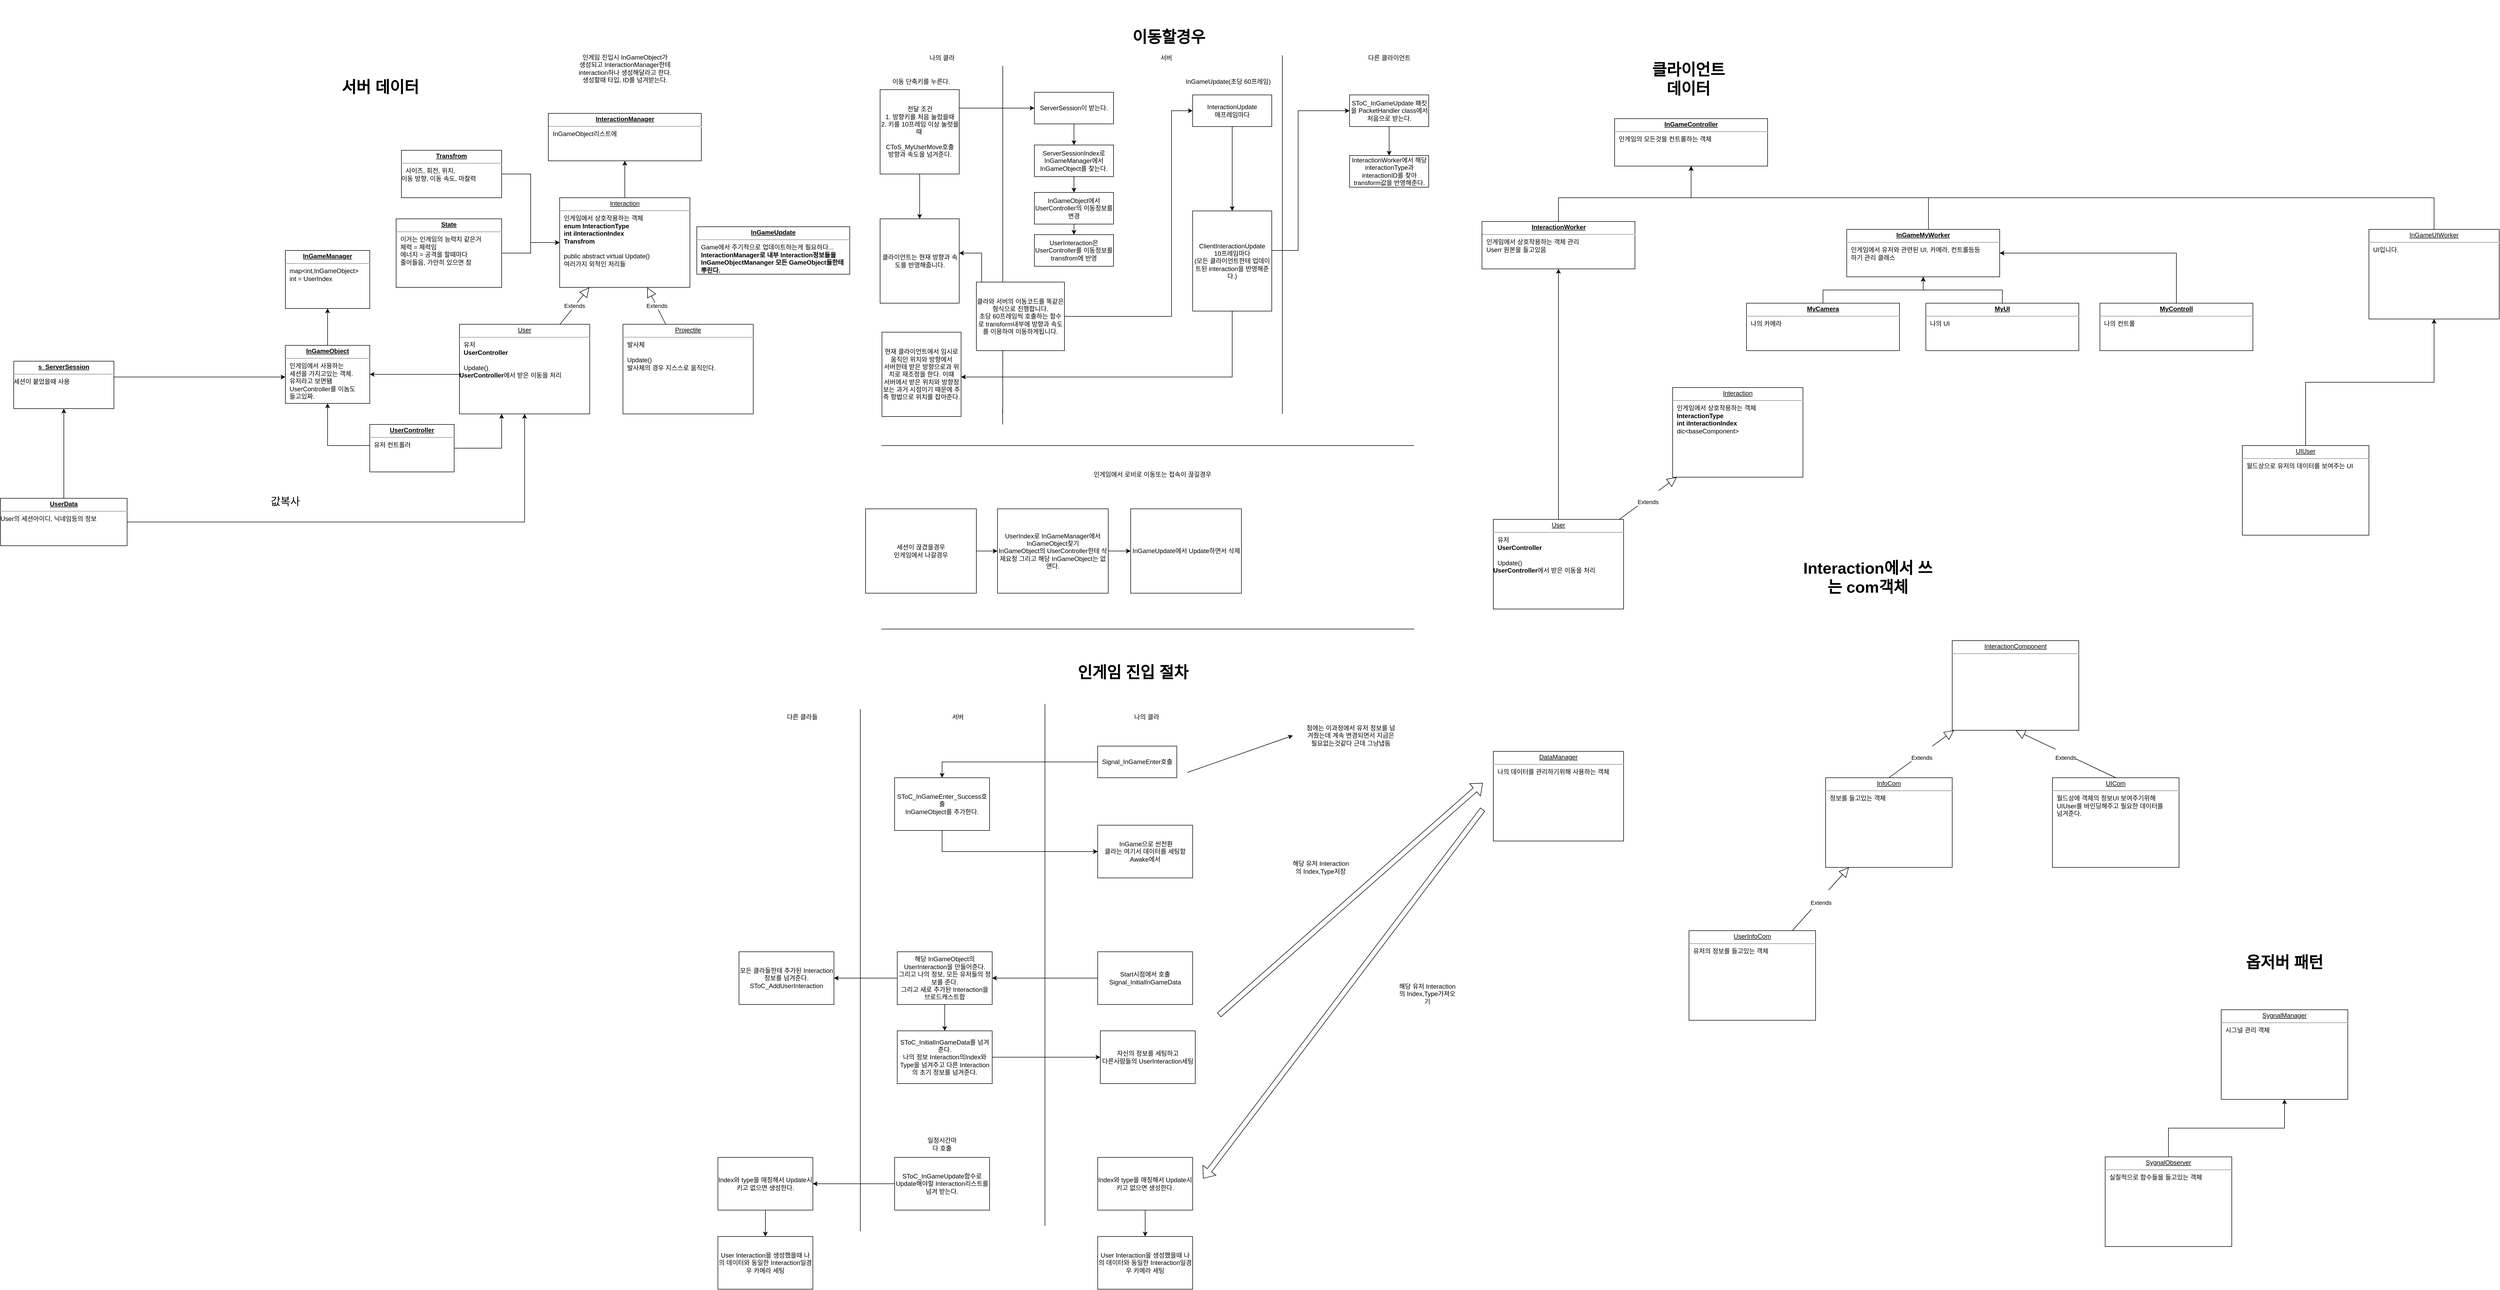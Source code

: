 <mxfile version="20.3.0" type="device"><diagram id="g5V9oLIcREMdPoY3mS5j" name="페이지-1"><mxGraphModel dx="2903" dy="2467" grid="1" gridSize="10" guides="1" tooltips="1" connect="1" arrows="1" fold="1" page="1" pageScale="1" pageWidth="827" pageHeight="1169" math="0" shadow="0"><root><mxCell id="0"/><mxCell id="1" parent="0"/><mxCell id="IPGzIXPkEbMOeP80nsdV-4" style="edgeStyle=orthogonalEdgeStyle;rounded=0;orthogonalLoop=1;jettySize=auto;html=1;" parent="1" source="yN1B9t9wXSP9-hNWmDwn-20" target="IPGzIXPkEbMOeP80nsdV-3" edge="1"><mxGeometry relative="1" as="geometry"/></mxCell><mxCell id="yN1B9t9wXSP9-hNWmDwn-20" value="&lt;p style=&quot;margin:0px;margin-top:4px;text-align:center;text-decoration:underline;&quot;&gt;&lt;b&gt;InGameObject&lt;/b&gt;&lt;/p&gt;&lt;hr&gt;&lt;p style=&quot;margin:0px;margin-left:8px;&quot;&gt;인게임에서 사용하는&amp;nbsp;&lt;/p&gt;&lt;p style=&quot;margin:0px;margin-left:8px;&quot;&gt;세션을 가지고있는 객체.&lt;/p&gt;&lt;p style=&quot;margin:0px;margin-left:8px;&quot;&gt;유저라고 보면됌&lt;/p&gt;&lt;p style=&quot;margin:0px;margin-left:8px;&quot;&gt;UserController를 이놈도&lt;/p&gt;&lt;p style=&quot;margin:0px;margin-left:8px;&quot;&gt;들고있짜.&lt;/p&gt;" style="verticalAlign=top;align=left;overflow=fill;fontSize=12;fontFamily=Helvetica;html=1;" parent="1" vertex="1"><mxGeometry x="-180" y="630" width="160" height="110" as="geometry"/></mxCell><mxCell id="yN1B9t9wXSP9-hNWmDwn-36" style="edgeStyle=orthogonalEdgeStyle;rounded=0;orthogonalLoop=1;jettySize=auto;html=1;" parent="1" source="yN1B9t9wXSP9-hNWmDwn-21" target="yN1B9t9wXSP9-hNWmDwn-26" edge="1"><mxGeometry relative="1" as="geometry"/></mxCell><mxCell id="yN1B9t9wXSP9-hNWmDwn-21" value="&lt;p style=&quot;margin:0px;margin-top:4px;text-align:center;text-decoration:underline;&quot;&gt;Interaction&lt;/p&gt;&lt;hr&gt;&lt;p style=&quot;margin:0px;margin-left:8px;&quot;&gt;인게임에서 상호작용하는 객체&lt;/p&gt;&lt;p style=&quot;margin:0px;margin-left:8px;&quot;&gt;&lt;b style=&quot;text-align: center;&quot;&gt;enum InteractionType&lt;/b&gt;&lt;/p&gt;&lt;p style=&quot;margin:0px;margin-left:8px;&quot;&gt;&lt;span style=&quot;text-align: center;&quot;&gt;&lt;b&gt;int iInteractionIndex&lt;/b&gt;&lt;br&gt;&lt;/span&gt;&lt;/p&gt;&lt;p style=&quot;margin:0px;margin-left:8px;&quot;&gt;&lt;b style=&quot;text-align: center;&quot;&gt;Transfrom&lt;/b&gt;&lt;br&gt;&lt;/p&gt;&lt;p style=&quot;margin:0px;margin-left:8px;&quot;&gt;&lt;b style=&quot;text-align: center;&quot;&gt;&lt;br&gt;&lt;/b&gt;&lt;/p&gt;&lt;p style=&quot;margin: 0px 0px 0px 8px;&quot;&gt;public abstract virtual Update()&lt;/p&gt;&lt;p style=&quot;margin: 0px 0px 0px 8px;&quot;&gt;여러가지 외적인 처리들&lt;/p&gt;&lt;p style=&quot;margin: 0px 0px 0px 8px;&quot;&gt;&lt;br&gt;&lt;/p&gt;&lt;div&gt;&lt;br&gt;&lt;/div&gt;" style="verticalAlign=top;align=left;overflow=fill;fontSize=12;fontFamily=Helvetica;html=1;" parent="1" vertex="1"><mxGeometry x="340" y="350" width="247" height="170" as="geometry"/></mxCell><mxCell id="yN1B9t9wXSP9-hNWmDwn-26" value="&lt;p style=&quot;margin:0px;margin-top:4px;text-align:center;text-decoration:underline;&quot;&gt;&lt;b&gt;InteractionManager&lt;/b&gt;&lt;/p&gt;&lt;hr&gt;&lt;p style=&quot;margin:0px;margin-left:8px;&quot;&gt;InGameObject리스트에&amp;nbsp;&lt;/p&gt;" style="verticalAlign=top;align=left;overflow=fill;fontSize=12;fontFamily=Helvetica;html=1;" parent="1" vertex="1"><mxGeometry x="318.5" y="190" width="290" height="90" as="geometry"/></mxCell><mxCell id="yN1B9t9wXSP9-hNWmDwn-28" value="&lt;p style=&quot;margin:0px;margin-top:4px;text-align:center;text-decoration:underline;&quot;&gt;&lt;b&gt;InGameUpdate&lt;/b&gt;&lt;/p&gt;&lt;hr&gt;&lt;p style=&quot;margin:0px;margin-left:8px;&quot;&gt;Game에서 주기적으로 업데이트하는게 필요하다...&lt;/p&gt;&lt;p style=&quot;margin:0px;margin-left:8px;&quot;&gt;&lt;b style=&quot;text-align: center;&quot;&gt;InteractionManager로 내부 Interaction정보들을&lt;/b&gt;&lt;br&gt;&lt;/p&gt;&lt;p style=&quot;margin:0px;margin-left:8px;&quot;&gt;&lt;b style=&quot;text-align: center;&quot;&gt;InGameObjectMananger 모든 GameObject들한테&lt;/b&gt;&lt;/p&gt;&lt;p style=&quot;margin:0px;margin-left:8px;&quot;&gt;&lt;b style=&quot;text-align: center;&quot;&gt;뿌린다.&lt;/b&gt;&lt;/p&gt;" style="verticalAlign=top;align=left;overflow=fill;fontSize=12;fontFamily=Helvetica;html=1;" parent="1" vertex="1"><mxGeometry x="600" y="405" width="290" height="90" as="geometry"/></mxCell><mxCell id="yN1B9t9wXSP9-hNWmDwn-30" value="인게임 진입시 InGameObject가&lt;br&gt;생성되고 InteractionManager한테 interaction하나 생성해달라고 한다.&lt;br&gt;생성할때 타입, ID를 넘겨받는다." style="text;html=1;strokeColor=none;fillColor=none;align=center;verticalAlign=middle;whiteSpace=wrap;rounded=0;" parent="1" vertex="1"><mxGeometry x="353.5" y="65" width="220" height="80" as="geometry"/></mxCell><mxCell id="OuctvWeHu1kB9L4pliJf-1" style="edgeStyle=orthogonalEdgeStyle;rounded=0;orthogonalLoop=1;jettySize=auto;html=1;entryX=0.5;entryY=1;entryDx=0;entryDy=0;" parent="1" source="yN1B9t9wXSP9-hNWmDwn-31" target="yN1B9t9wXSP9-hNWmDwn-20" edge="1"><mxGeometry relative="1" as="geometry"><Array as="points"><mxPoint x="90" y="820"/><mxPoint y="820"/></Array></mxGeometry></mxCell><mxCell id="OuctvWeHu1kB9L4pliJf-37" style="edgeStyle=orthogonalEdgeStyle;rounded=0;orthogonalLoop=1;jettySize=auto;html=1;" parent="1" source="yN1B9t9wXSP9-hNWmDwn-31" target="OuctvWeHu1kB9L4pliJf-29" edge="1"><mxGeometry relative="1" as="geometry"><Array as="points"><mxPoint x="230" y="825"/></Array></mxGeometry></mxCell><mxCell id="yN1B9t9wXSP9-hNWmDwn-31" value="&lt;p style=&quot;margin:0px;margin-top:4px;text-align:center;text-decoration:underline;&quot;&gt;&lt;b&gt;UserController&lt;/b&gt;&lt;/p&gt;&lt;hr&gt;&lt;p style=&quot;margin:0px;margin-left:8px;&quot;&gt;유저 컨트롤러&lt;/p&gt;&lt;p style=&quot;margin:0px;margin-left:8px;&quot;&gt;&lt;br&gt;&lt;/p&gt;" style="verticalAlign=top;align=left;overflow=fill;fontSize=12;fontFamily=Helvetica;html=1;" parent="1" vertex="1"><mxGeometry x="-20" y="780" width="160" height="90" as="geometry"/></mxCell><mxCell id="OuctvWeHu1kB9L4pliJf-51" style="edgeStyle=orthogonalEdgeStyle;rounded=0;orthogonalLoop=1;jettySize=auto;html=1;" parent="1" source="yN1B9t9wXSP9-hNWmDwn-19" target="yN1B9t9wXSP9-hNWmDwn-21" edge="1"><mxGeometry relative="1" as="geometry"/></mxCell><mxCell id="yN1B9t9wXSP9-hNWmDwn-19" value="&lt;p style=&quot;margin:0px;margin-top:4px;text-align:center;text-decoration:underline;&quot;&gt;&lt;b&gt;Transfrom&lt;/b&gt;&lt;/p&gt;&lt;hr&gt;&lt;p style=&quot;margin:0px;margin-left:8px;&quot;&gt;사이즈, 회전, 위치,&amp;nbsp;&lt;/p&gt;이동 방향, 이동 속도, 마찰력" style="verticalAlign=top;align=left;overflow=fill;fontSize=12;fontFamily=Helvetica;html=1;" parent="1" vertex="1"><mxGeometry x="40" y="260" width="190" height="90" as="geometry"/></mxCell><mxCell id="OuctvWeHu1kB9L4pliJf-11" value="나의 클라" style="text;html=1;strokeColor=none;fillColor=none;align=center;verticalAlign=middle;whiteSpace=wrap;rounded=0;" parent="1" vertex="1"><mxGeometry x="1035" y="70" width="60" height="30" as="geometry"/></mxCell><mxCell id="OuctvWeHu1kB9L4pliJf-12" value="서버" style="text;html=1;strokeColor=none;fillColor=none;align=center;verticalAlign=middle;whiteSpace=wrap;rounded=0;" parent="1" vertex="1"><mxGeometry x="1460" y="70" width="60" height="30" as="geometry"/></mxCell><mxCell id="DiF-fCeA6b3yJZ4w9aKp-62" style="edgeStyle=orthogonalEdgeStyle;rounded=0;orthogonalLoop=1;jettySize=auto;html=1;" parent="1" source="OuctvWeHu1kB9L4pliJf-14" target="DiF-fCeA6b3yJZ4w9aKp-60" edge="1"><mxGeometry relative="1" as="geometry"/></mxCell><mxCell id="OuctvWeHu1kB9L4pliJf-14" value="ServerSession이 받는다." style="rounded=0;whiteSpace=wrap;html=1;" parent="1" vertex="1"><mxGeometry x="1240" y="150" width="150" height="60" as="geometry"/></mxCell><mxCell id="OuctvWeHu1kB9L4pliJf-22" value="" style="endArrow=none;html=1;rounded=0;startArrow=none;" parent="1" edge="1"><mxGeometry width="50" height="50" relative="1" as="geometry"><mxPoint x="1180" y="760" as="sourcePoint"/><mxPoint x="1180" y="100" as="targetPoint"/></mxGeometry></mxCell><mxCell id="OuctvWeHu1kB9L4pliJf-23" value="" style="endArrow=none;html=1;rounded=0;" parent="1" edge="1"><mxGeometry width="50" height="50" relative="1" as="geometry"><mxPoint x="1710" y="760" as="sourcePoint"/><mxPoint x="1710" y="80" as="targetPoint"/></mxGeometry></mxCell><mxCell id="OuctvWeHu1kB9L4pliJf-25" value="InGameUpdate(초당 60프레임)" style="text;html=1;strokeColor=none;fillColor=none;align=center;verticalAlign=middle;whiteSpace=wrap;rounded=0;" parent="1" vertex="1"><mxGeometry x="1485" y="115" width="245" height="30" as="geometry"/></mxCell><mxCell id="h7tm0X9WwfchY8Fas08i-1" style="edgeStyle=orthogonalEdgeStyle;rounded=0;orthogonalLoop=1;jettySize=auto;html=1;" parent="1" source="OuctvWeHu1kB9L4pliJf-29" target="yN1B9t9wXSP9-hNWmDwn-20" edge="1"><mxGeometry relative="1" as="geometry"><Array as="points"><mxPoint x="90" y="685"/><mxPoint x="90" y="685"/></Array></mxGeometry></mxCell><mxCell id="OuctvWeHu1kB9L4pliJf-29" value="&lt;p style=&quot;margin:0px;margin-top:4px;text-align:center;text-decoration:underline;&quot;&gt;User&lt;/p&gt;&lt;hr&gt;&lt;p style=&quot;margin:0px;margin-left:8px;&quot;&gt;유저&lt;/p&gt;&lt;p style=&quot;margin:0px;margin-left:8px;&quot;&gt;&lt;b style=&quot;text-align: center;&quot;&gt;UserController&lt;/b&gt;&lt;/p&gt;&lt;p style=&quot;margin:0px;margin-left:8px;&quot;&gt;&lt;b style=&quot;text-align: center;&quot;&gt;&lt;br&gt;&lt;/b&gt;&lt;/p&gt;&lt;p style=&quot;margin:0px;margin-left:8px;&quot;&gt;Update()&lt;b style=&quot;text-align: center;&quot;&gt;&lt;br&gt;&lt;/b&gt;&lt;/p&gt;&lt;b style=&quot;text-align: center;&quot;&gt;UserController&lt;/b&gt;&lt;span style=&quot;background-color: initial;&quot;&gt;에서 받은 이동을 처리&lt;/span&gt;&lt;b style=&quot;text-align: center;&quot;&gt;&lt;br&gt;&lt;/b&gt;" style="verticalAlign=top;align=left;overflow=fill;fontSize=12;fontFamily=Helvetica;html=1;" parent="1" vertex="1"><mxGeometry x="150" y="590" width="247" height="170" as="geometry"/></mxCell><mxCell id="OuctvWeHu1kB9L4pliJf-35" value="Extends" style="endArrow=block;endSize=16;endFill=0;html=1;rounded=0;" parent="1" source="OuctvWeHu1kB9L4pliJf-29" target="yN1B9t9wXSP9-hNWmDwn-21" edge="1"><mxGeometry width="160" relative="1" as="geometry"><mxPoint x="380" y="660" as="sourcePoint"/><mxPoint x="540" y="660" as="targetPoint"/></mxGeometry></mxCell><mxCell id="OuctvWeHu1kB9L4pliJf-36" value="&lt;p style=&quot;margin:0px;margin-top:4px;text-align:center;text-decoration:underline;&quot;&gt;Projectile&lt;/p&gt;&lt;hr&gt;&lt;p style=&quot;margin:0px;margin-left:8px;&quot;&gt;발사체&lt;/p&gt;&lt;p style=&quot;margin:0px;margin-left:8px;&quot;&gt;&lt;br&gt;&lt;/p&gt;&lt;p style=&quot;margin:0px;margin-left:8px;&quot;&gt;Update()&lt;br&gt;&lt;/p&gt;&lt;p style=&quot;margin:0px;margin-left:8px;&quot;&gt;&lt;span style=&quot;background-color: initial;&quot;&gt;발사체의 경우 지스스로 움직인다.&lt;/span&gt;&lt;br&gt;&lt;/p&gt;" style="verticalAlign=top;align=left;overflow=fill;fontSize=12;fontFamily=Helvetica;html=1;" parent="1" vertex="1"><mxGeometry x="460" y="590" width="247" height="170" as="geometry"/></mxCell><mxCell id="OuctvWeHu1kB9L4pliJf-39" value="Extends" style="endArrow=block;endSize=16;endFill=0;html=1;rounded=0;" parent="1" source="OuctvWeHu1kB9L4pliJf-36" target="yN1B9t9wXSP9-hNWmDwn-21" edge="1"><mxGeometry width="160" relative="1" as="geometry"><mxPoint x="380" y="560" as="sourcePoint"/><mxPoint x="540" y="560" as="targetPoint"/></mxGeometry></mxCell><mxCell id="OuctvWeHu1kB9L4pliJf-52" style="edgeStyle=orthogonalEdgeStyle;rounded=0;orthogonalLoop=1;jettySize=auto;html=1;" parent="1" source="OuctvWeHu1kB9L4pliJf-47" target="yN1B9t9wXSP9-hNWmDwn-21" edge="1"><mxGeometry relative="1" as="geometry"/></mxCell><mxCell id="OuctvWeHu1kB9L4pliJf-47" value="&lt;p style=&quot;margin:0px;margin-top:4px;text-align:center;text-decoration:underline;&quot;&gt;&lt;b&gt;State&lt;/b&gt;&lt;/p&gt;&lt;hr&gt;&lt;p style=&quot;margin:0px;margin-left:8px;&quot;&gt;이거는 인게임의 능력치 같은거&lt;/p&gt;&lt;p style=&quot;margin:0px;margin-left:8px;&quot;&gt;체력 = 체력임&lt;/p&gt;&lt;p style=&quot;margin:0px;margin-left:8px;&quot;&gt;에너지 = 공격을 할때마다&lt;/p&gt;&lt;p style=&quot;margin:0px;margin-left:8px;&quot;&gt;줄어들음, 가만히 있으면 참&lt;/p&gt;&lt;p style=&quot;margin:0px;margin-left:8px;&quot;&gt;&lt;br&gt;&lt;/p&gt;" style="verticalAlign=top;align=left;overflow=fill;fontSize=12;fontFamily=Helvetica;html=1;" parent="1" vertex="1"><mxGeometry x="30" y="390" width="200" height="130" as="geometry"/></mxCell><mxCell id="OuctvWeHu1kB9L4pliJf-65" value="다른 클라이언트" style="text;html=1;strokeColor=none;fillColor=none;align=center;verticalAlign=middle;whiteSpace=wrap;rounded=0;" parent="1" vertex="1"><mxGeometry x="1822.5" y="70" width="180" height="30" as="geometry"/></mxCell><mxCell id="IPGzIXPkEbMOeP80nsdV-1" value="" style="endArrow=none;html=1;rounded=0;" parent="1" edge="1"><mxGeometry width="50" height="50" relative="1" as="geometry"><mxPoint x="950" y="820" as="sourcePoint"/><mxPoint x="1960" y="820" as="targetPoint"/></mxGeometry></mxCell><mxCell id="IPGzIXPkEbMOeP80nsdV-2" value="인게임에서 로비로 이동또는 접속이 끊길경우" style="text;html=1;strokeColor=none;fillColor=none;align=center;verticalAlign=middle;whiteSpace=wrap;rounded=0;" parent="1" vertex="1"><mxGeometry x="1300" y="860" width="327.5" height="30" as="geometry"/></mxCell><mxCell id="IPGzIXPkEbMOeP80nsdV-3" value="&lt;p style=&quot;margin:0px;margin-top:4px;text-align:center;text-decoration:underline;&quot;&gt;&lt;b&gt;InGameManager&lt;/b&gt;&lt;/p&gt;&lt;hr&gt;&lt;p style=&quot;margin:0px;margin-left:8px;&quot;&gt;map&amp;lt;int,InGameObject&amp;gt;&lt;/p&gt;&lt;p style=&quot;margin:0px;margin-left:8px;&quot;&gt;int = UserIndex&lt;/p&gt;&lt;p style=&quot;margin:0px;margin-left:8px;&quot;&gt;&lt;br&gt;&lt;/p&gt;&lt;p style=&quot;margin:0px;margin-left:8px;&quot;&gt;&lt;br&gt;&lt;/p&gt;" style="verticalAlign=top;align=left;overflow=fill;fontSize=12;fontFamily=Helvetica;html=1;" parent="1" vertex="1"><mxGeometry x="-180" y="450" width="160" height="110" as="geometry"/></mxCell><mxCell id="IPGzIXPkEbMOeP80nsdV-9" style="edgeStyle=orthogonalEdgeStyle;rounded=0;orthogonalLoop=1;jettySize=auto;html=1;" parent="1" source="IPGzIXPkEbMOeP80nsdV-5" target="IPGzIXPkEbMOeP80nsdV-6" edge="1"><mxGeometry relative="1" as="geometry"/></mxCell><mxCell id="IPGzIXPkEbMOeP80nsdV-5" value="세션이 끊겼을경우&lt;br&gt;인게임에서 나갈경우" style="rounded=0;whiteSpace=wrap;html=1;" parent="1" vertex="1"><mxGeometry x="920" y="940" width="210" height="160" as="geometry"/></mxCell><mxCell id="IPGzIXPkEbMOeP80nsdV-10" style="edgeStyle=orthogonalEdgeStyle;rounded=0;orthogonalLoop=1;jettySize=auto;html=1;" parent="1" source="IPGzIXPkEbMOeP80nsdV-6" target="IPGzIXPkEbMOeP80nsdV-7" edge="1"><mxGeometry relative="1" as="geometry"/></mxCell><mxCell id="IPGzIXPkEbMOeP80nsdV-6" value="UserIndex로 InGameManager에서 InGameObject찾기&lt;br&gt;InGameObject의 UserController한테 삭제요청 그리고 해당 InGameObject는 없앤다." style="rounded=0;whiteSpace=wrap;html=1;" parent="1" vertex="1"><mxGeometry x="1170" y="940" width="210" height="160" as="geometry"/></mxCell><mxCell id="IPGzIXPkEbMOeP80nsdV-7" value="InGameUpdate에서 Update하면서 삭제" style="rounded=0;whiteSpace=wrap;html=1;" parent="1" vertex="1"><mxGeometry x="1422.5" y="940" width="210" height="160" as="geometry"/></mxCell><mxCell id="ITbHQQDSQH8IbBtgWtcP-7" style="edgeStyle=orthogonalEdgeStyle;rounded=0;orthogonalLoop=1;jettySize=auto;html=1;" parent="1" source="ITbHQQDSQH8IbBtgWtcP-2" target="ITbHQQDSQH8IbBtgWtcP-4" edge="1"><mxGeometry relative="1" as="geometry"/></mxCell><mxCell id="ITbHQQDSQH8IbBtgWtcP-2" value="SToC_InGameUpdate 패킷을 PacketHandler class에서 처음으로 받는다." style="rounded=0;whiteSpace=wrap;html=1;" parent="1" vertex="1"><mxGeometry x="1837.5" y="155" width="150" height="60" as="geometry"/></mxCell><mxCell id="ITbHQQDSQH8IbBtgWtcP-4" value="InteractionWorker에서 해당 interactionType과 interactionID를 찾아 transform값을 반영해준다." style="rounded=0;whiteSpace=wrap;html=1;" parent="1" vertex="1"><mxGeometry x="1837.5" y="270" width="150" height="60" as="geometry"/></mxCell><mxCell id="ITbHQQDSQH8IbBtgWtcP-8" value="&lt;span style=&quot;font-size: 30px;&quot;&gt;&lt;b&gt;서버 데이터&lt;/b&gt;&lt;/span&gt;" style="text;html=1;strokeColor=none;fillColor=none;align=center;verticalAlign=middle;whiteSpace=wrap;rounded=0;" parent="1" vertex="1"><mxGeometry x="-130" y="70" width="260" height="140" as="geometry"/></mxCell><mxCell id="ITbHQQDSQH8IbBtgWtcP-9" value="&lt;span style=&quot;font-size: 30px;&quot;&gt;&lt;b&gt;클라이언트&lt;br&gt;데이터&lt;/b&gt;&lt;/span&gt;" style="text;html=1;strokeColor=none;fillColor=none;align=center;verticalAlign=middle;whiteSpace=wrap;rounded=0;" parent="1" vertex="1"><mxGeometry x="2350" y="55" width="260" height="140" as="geometry"/></mxCell><mxCell id="ITbHQQDSQH8IbBtgWtcP-11" value="&lt;p style=&quot;margin:0px;margin-top:4px;text-align:center;text-decoration:underline;&quot;&gt;&lt;b&gt;InGameController&lt;/b&gt;&lt;/p&gt;&lt;hr&gt;&lt;p style=&quot;margin:0px;margin-left:8px;&quot;&gt;인게임의 모든것을 컨트롤하는 객체&lt;/p&gt;" style="verticalAlign=top;align=left;overflow=fill;fontSize=12;fontFamily=Helvetica;html=1;" parent="1" vertex="1"><mxGeometry x="2340" y="200" width="290" height="90" as="geometry"/></mxCell><mxCell id="ITbHQQDSQH8IbBtgWtcP-13" style="edgeStyle=orthogonalEdgeStyle;rounded=0;orthogonalLoop=1;jettySize=auto;html=1;fontSize=30;" parent="1" source="ITbHQQDSQH8IbBtgWtcP-12" target="ITbHQQDSQH8IbBtgWtcP-11" edge="1"><mxGeometry relative="1" as="geometry"><Array as="points"><mxPoint x="2234" y="350"/><mxPoint x="2485" y="350"/></Array></mxGeometry></mxCell><mxCell id="ITbHQQDSQH8IbBtgWtcP-12" value="&lt;p style=&quot;margin:0px;margin-top:4px;text-align:center;text-decoration:underline;&quot;&gt;&lt;b&gt;InteractionWorker&lt;/b&gt;&lt;br&gt;&lt;/p&gt;&lt;hr&gt;&lt;p style=&quot;margin:0px;margin-left:8px;&quot;&gt;인게임에서 상호작용하는 객체 관리&lt;/p&gt;&lt;p style=&quot;margin:0px;margin-left:8px;&quot;&gt;Userr 원본을 들고있음&lt;/p&gt;" style="verticalAlign=top;align=left;overflow=fill;fontSize=12;fontFamily=Helvetica;html=1;" parent="1" vertex="1"><mxGeometry x="2088.5" y="395" width="290" height="90" as="geometry"/></mxCell><mxCell id="ITbHQQDSQH8IbBtgWtcP-14" value="&lt;p style=&quot;margin:0px;margin-top:4px;text-align:center;text-decoration:underline;&quot;&gt;Interaction&lt;/p&gt;&lt;hr&gt;&lt;p style=&quot;margin:0px;margin-left:8px;&quot;&gt;인게임에서 상호작용하는 객체&lt;/p&gt;&lt;p style=&quot;margin: 0px 0px 0px 8px;&quot;&gt;&lt;b style=&quot;text-align: center;&quot;&gt;InteractionType&lt;/b&gt;&lt;br&gt;&lt;/p&gt;&lt;p style=&quot;margin: 0px 0px 0px 8px;&quot;&gt;&lt;b style=&quot;text-align: center;&quot;&gt;int iInteractionIndex&lt;/b&gt;&lt;b style=&quot;text-align: center;&quot;&gt;&lt;br&gt;&lt;/b&gt;&lt;/p&gt;&lt;p style=&quot;margin: 0px 0px 0px 8px;&quot;&gt;dic&amp;lt;baseComponent&amp;gt;&lt;/p&gt;&lt;div&gt;&lt;br&gt;&lt;/div&gt;" style="verticalAlign=top;align=left;overflow=fill;fontSize=12;fontFamily=Helvetica;html=1;" parent="1" vertex="1"><mxGeometry x="2450" y="710" width="247" height="170" as="geometry"/></mxCell><mxCell id="lkZWAptx3zBXkosdWktX-1" style="edgeStyle=orthogonalEdgeStyle;rounded=0;orthogonalLoop=1;jettySize=auto;html=1;" parent="1" source="ITbHQQDSQH8IbBtgWtcP-18" target="ITbHQQDSQH8IbBtgWtcP-12" edge="1"><mxGeometry relative="1" as="geometry"/></mxCell><mxCell id="ITbHQQDSQH8IbBtgWtcP-18" value="&lt;p style=&quot;margin:0px;margin-top:4px;text-align:center;text-decoration:underline;&quot;&gt;User&lt;/p&gt;&lt;hr&gt;&lt;p style=&quot;margin:0px;margin-left:8px;&quot;&gt;유저&lt;/p&gt;&lt;p style=&quot;margin:0px;margin-left:8px;&quot;&gt;&lt;b style=&quot;text-align: center;&quot;&gt;UserController&lt;/b&gt;&lt;/p&gt;&lt;p style=&quot;margin:0px;margin-left:8px;&quot;&gt;&lt;b style=&quot;text-align: center;&quot;&gt;&lt;br&gt;&lt;/b&gt;&lt;/p&gt;&lt;p style=&quot;margin:0px;margin-left:8px;&quot;&gt;Update()&lt;b style=&quot;text-align: center;&quot;&gt;&lt;br&gt;&lt;/b&gt;&lt;/p&gt;&lt;b style=&quot;text-align: center;&quot;&gt;UserController&lt;/b&gt;&lt;span style=&quot;background-color: initial;&quot;&gt;에서 받은 이동을 처리&lt;/span&gt;&lt;b style=&quot;text-align: center;&quot;&gt;&lt;br&gt;&lt;/b&gt;" style="verticalAlign=top;align=left;overflow=fill;fontSize=12;fontFamily=Helvetica;html=1;" parent="1" vertex="1"><mxGeometry x="2110" y="960" width="247" height="170" as="geometry"/></mxCell><mxCell id="ITbHQQDSQH8IbBtgWtcP-19" value="&lt;font style=&quot;font-size: 11px;&quot;&gt;Extends&lt;/font&gt;" style="endArrow=block;endSize=16;endFill=0;html=1;rounded=0;fontSize=30;" parent="1" source="ITbHQQDSQH8IbBtgWtcP-18" target="ITbHQQDSQH8IbBtgWtcP-14" edge="1"><mxGeometry width="160" relative="1" as="geometry"><mxPoint x="2518.5" y="440" as="sourcePoint"/><mxPoint x="2678.5" y="440" as="targetPoint"/></mxGeometry></mxCell><mxCell id="VInNF8n5gYWRKnarJ7VG-2" value="" style="endArrow=none;html=1;rounded=0;" parent="1" edge="1"><mxGeometry width="50" height="50" relative="1" as="geometry"><mxPoint x="950" y="1168" as="sourcePoint"/><mxPoint x="1960" y="1168" as="targetPoint"/></mxGeometry></mxCell><mxCell id="VInNF8n5gYWRKnarJ7VG-4" value="" style="endArrow=none;html=1;rounded=0;" parent="1" edge="1"><mxGeometry width="50" height="50" relative="1" as="geometry"><mxPoint x="1260" y="2300" as="sourcePoint"/><mxPoint x="1260.0" y="1310" as="targetPoint"/></mxGeometry></mxCell><mxCell id="VInNF8n5gYWRKnarJ7VG-9" style="edgeStyle=orthogonalEdgeStyle;rounded=0;orthogonalLoop=1;jettySize=auto;html=1;" parent="1" source="VInNF8n5gYWRKnarJ7VG-5" target="EzSBOJtHgxCVhqI6wk15-4" edge="1"><mxGeometry relative="1" as="geometry"><mxPoint x="1140" y="1420" as="targetPoint"/><Array as="points"><mxPoint x="1065" y="1420"/></Array></mxGeometry></mxCell><mxCell id="VInNF8n5gYWRKnarJ7VG-5" value="Signal_InGameEnter호출" style="rounded=0;whiteSpace=wrap;html=1;" parent="1" vertex="1"><mxGeometry x="1360" y="1390" width="150" height="60" as="geometry"/></mxCell><mxCell id="VInNF8n5gYWRKnarJ7VG-6" value="나의 클라" style="text;html=1;strokeColor=none;fillColor=none;align=center;verticalAlign=middle;whiteSpace=wrap;rounded=0;" parent="1" vertex="1"><mxGeometry x="1422.5" y="1320" width="60" height="30" as="geometry"/></mxCell><mxCell id="VInNF8n5gYWRKnarJ7VG-8" value="서버" style="text;html=1;strokeColor=none;fillColor=none;align=center;verticalAlign=middle;whiteSpace=wrap;rounded=0;" parent="1" vertex="1"><mxGeometry x="1065" y="1320" width="60" height="30" as="geometry"/></mxCell><mxCell id="EzSBOJtHgxCVhqI6wk15-1" value="&lt;p style=&quot;margin:0px;margin-top:4px;text-align:center;text-decoration:underline;&quot;&gt;DataManager&lt;/p&gt;&lt;hr&gt;&lt;p style=&quot;margin:0px;margin-left:8px;&quot;&gt;나의 데이터를 관리하기위해 사용하는 객체&lt;/p&gt;&lt;p style=&quot;margin:0px;margin-left:8px;&quot;&gt;&lt;br&gt;&lt;/p&gt;&lt;b style=&quot;text-align: center;&quot;&gt;&lt;br&gt;&lt;/b&gt;" style="verticalAlign=top;align=left;overflow=fill;fontSize=12;fontFamily=Helvetica;html=1;" parent="1" vertex="1"><mxGeometry x="2110" y="1400" width="247" height="170" as="geometry"/></mxCell><mxCell id="EzSBOJtHgxCVhqI6wk15-7" style="edgeStyle=orthogonalEdgeStyle;rounded=0;orthogonalLoop=1;jettySize=auto;html=1;" parent="1" source="EzSBOJtHgxCVhqI6wk15-4" target="EzSBOJtHgxCVhqI6wk15-6" edge="1"><mxGeometry relative="1" as="geometry"><Array as="points"><mxPoint x="1065" y="1590"/></Array></mxGeometry></mxCell><mxCell id="EzSBOJtHgxCVhqI6wk15-4" value="SToC_InGameEnter_Success호출&lt;br&gt;InGameObject를 추가한다." style="rounded=0;whiteSpace=wrap;html=1;" parent="1" vertex="1"><mxGeometry x="975" y="1450" width="180" height="100" as="geometry"/></mxCell><mxCell id="EzSBOJtHgxCVhqI6wk15-6" value="&amp;nbsp;InGame으로 씬전환&lt;br&gt;클라는 여기서 데이터를 세팅함&lt;br&gt;Awake에서" style="rounded=0;whiteSpace=wrap;html=1;" parent="1" vertex="1"><mxGeometry x="1360" y="1540" width="180" height="100" as="geometry"/></mxCell><mxCell id="EzSBOJtHgxCVhqI6wk15-8" value="" style="shape=flexArrow;endArrow=classic;html=1;rounded=0;" parent="1" edge="1"><mxGeometry width="50" height="50" relative="1" as="geometry"><mxPoint x="1590" y="1900" as="sourcePoint"/><mxPoint x="2090" y="1460" as="targetPoint"/></mxGeometry></mxCell><mxCell id="EzSBOJtHgxCVhqI6wk15-9" value="해당 유저 Interaction의 Index,Type저장" style="text;html=1;strokeColor=none;fillColor=none;align=center;verticalAlign=middle;whiteSpace=wrap;rounded=0;" parent="1" vertex="1"><mxGeometry x="1727.5" y="1600" width="110" height="40" as="geometry"/></mxCell><mxCell id="EzSBOJtHgxCVhqI6wk15-12" style="edgeStyle=orthogonalEdgeStyle;rounded=0;orthogonalLoop=1;jettySize=auto;html=1;" parent="1" source="EzSBOJtHgxCVhqI6wk15-10" target="EzSBOJtHgxCVhqI6wk15-11" edge="1"><mxGeometry relative="1" as="geometry"/></mxCell><mxCell id="EzSBOJtHgxCVhqI6wk15-10" value="SToC_InGameUpdate함수로&lt;br&gt;Update해야할 Interaction리스트를 넘겨 받는다." style="rounded=0;whiteSpace=wrap;html=1;" parent="1" vertex="1"><mxGeometry x="975" y="2170" width="180" height="100" as="geometry"/></mxCell><mxCell id="EzSBOJtHgxCVhqI6wk15-15" style="edgeStyle=orthogonalEdgeStyle;rounded=0;orthogonalLoop=1;jettySize=auto;html=1;" parent="1" source="EzSBOJtHgxCVhqI6wk15-11" target="EzSBOJtHgxCVhqI6wk15-13" edge="1"><mxGeometry relative="1" as="geometry"/></mxCell><mxCell id="EzSBOJtHgxCVhqI6wk15-11" value="Index와 type을 매칭해서 Update시키고 없으면 생성한다." style="rounded=0;whiteSpace=wrap;html=1;" parent="1" vertex="1"><mxGeometry x="640" y="2170" width="180" height="100" as="geometry"/></mxCell><mxCell id="EzSBOJtHgxCVhqI6wk15-13" value="User Interaction을 생성했을때 나의 데이터와 동일한 Interaction일경우 카메라 세팅" style="rounded=0;whiteSpace=wrap;html=1;" parent="1" vertex="1"><mxGeometry x="640" y="2320" width="180" height="100" as="geometry"/></mxCell><mxCell id="EzSBOJtHgxCVhqI6wk15-16" value="일정시간마다 호출" style="text;html=1;strokeColor=none;fillColor=none;align=center;verticalAlign=middle;whiteSpace=wrap;rounded=0;" parent="1" vertex="1"><mxGeometry x="1035" y="2130" width="60" height="30" as="geometry"/></mxCell><mxCell id="EzSBOJtHgxCVhqI6wk15-17" value="" style="shape=flexArrow;endArrow=classic;html=1;rounded=0;" parent="1" edge="1"><mxGeometry width="50" height="50" relative="1" as="geometry"><mxPoint x="2090" y="1510" as="sourcePoint"/><mxPoint x="1560" y="2210" as="targetPoint"/></mxGeometry></mxCell><mxCell id="EzSBOJtHgxCVhqI6wk15-18" value="해당 유저 Interaction의 Index,Type가져오기" style="text;html=1;strokeColor=none;fillColor=none;align=center;verticalAlign=middle;whiteSpace=wrap;rounded=0;" parent="1" vertex="1"><mxGeometry x="1930" y="1840" width="110" height="40" as="geometry"/></mxCell><mxCell id="YBX1-ujou5jRHVB_LBt1-4" style="edgeStyle=orthogonalEdgeStyle;rounded=0;orthogonalLoop=1;jettySize=auto;html=1;" parent="1" source="YBX1-ujou5jRHVB_LBt1-1" target="YBX1-ujou5jRHVB_LBt1-2" edge="1"><mxGeometry relative="1" as="geometry"/></mxCell><mxCell id="YBX1-ujou5jRHVB_LBt1-1" value="&lt;p style=&quot;margin: 4px 0px 0px; text-align: center;&quot;&gt;&lt;b&gt;&lt;u&gt;MyCamera&lt;/u&gt;&lt;/b&gt;&lt;br&gt;&lt;/p&gt;&lt;hr&gt;&lt;p style=&quot;margin:0px;margin-left:8px;&quot;&gt;나의 카메라&lt;/p&gt;" style="verticalAlign=top;align=left;overflow=fill;fontSize=12;fontFamily=Helvetica;html=1;" parent="1" vertex="1"><mxGeometry x="2590" y="550" width="290" height="90" as="geometry"/></mxCell><mxCell id="YBX1-ujou5jRHVB_LBt1-3" style="edgeStyle=orthogonalEdgeStyle;rounded=0;orthogonalLoop=1;jettySize=auto;html=1;" parent="1" source="YBX1-ujou5jRHVB_LBt1-2" target="ITbHQQDSQH8IbBtgWtcP-11" edge="1"><mxGeometry relative="1" as="geometry"><Array as="points"><mxPoint x="2935" y="350"/><mxPoint x="2485" y="350"/></Array></mxGeometry></mxCell><mxCell id="YBX1-ujou5jRHVB_LBt1-2" value="&lt;p style=&quot;margin:0px;margin-top:4px;text-align:center;text-decoration:underline;&quot;&gt;&lt;b&gt;InGameMyWorker&lt;/b&gt;&lt;br&gt;&lt;/p&gt;&lt;hr&gt;&lt;p style=&quot;margin:0px;margin-left:8px;&quot;&gt;인게임에서 유저와 관련된 UI, 카메라, 컨트롤등등&lt;/p&gt;&lt;p style=&quot;margin:0px;margin-left:8px;&quot;&gt;하기 관리 클래스&lt;/p&gt;" style="verticalAlign=top;align=left;overflow=fill;fontSize=12;fontFamily=Helvetica;html=1;" parent="1" vertex="1"><mxGeometry x="2780" y="410" width="290" height="90" as="geometry"/></mxCell><mxCell id="YBX1-ujou5jRHVB_LBt1-6" style="edgeStyle=orthogonalEdgeStyle;rounded=0;orthogonalLoop=1;jettySize=auto;html=1;" parent="1" source="YBX1-ujou5jRHVB_LBt1-5" target="YBX1-ujou5jRHVB_LBt1-2" edge="1"><mxGeometry relative="1" as="geometry"/></mxCell><mxCell id="YBX1-ujou5jRHVB_LBt1-5" value="&lt;p style=&quot;margin: 4px 0px 0px; text-align: center;&quot;&gt;&lt;b&gt;&lt;u&gt;MyUI&lt;/u&gt;&lt;/b&gt;&lt;/p&gt;&lt;hr&gt;&lt;p style=&quot;margin:0px;margin-left:8px;&quot;&gt;나의 UI&lt;/p&gt;" style="verticalAlign=top;align=left;overflow=fill;fontSize=12;fontFamily=Helvetica;html=1;" parent="1" vertex="1"><mxGeometry x="2930" y="550" width="290" height="90" as="geometry"/></mxCell><mxCell id="YBX1-ujou5jRHVB_LBt1-8" style="edgeStyle=orthogonalEdgeStyle;rounded=0;orthogonalLoop=1;jettySize=auto;html=1;" parent="1" source="YBX1-ujou5jRHVB_LBt1-7" target="YBX1-ujou5jRHVB_LBt1-2" edge="1"><mxGeometry relative="1" as="geometry"><Array as="points"><mxPoint x="3405" y="455"/></Array></mxGeometry></mxCell><mxCell id="YBX1-ujou5jRHVB_LBt1-7" value="&lt;p style=&quot;margin: 4px 0px 0px; text-align: center;&quot;&gt;&lt;b&gt;&lt;u&gt;MyControll&lt;/u&gt;&lt;/b&gt;&lt;/p&gt;&lt;hr&gt;&lt;p style=&quot;margin:0px;margin-left:8px;&quot;&gt;나의 컨트롤&lt;/p&gt;" style="verticalAlign=top;align=left;overflow=fill;fontSize=12;fontFamily=Helvetica;html=1;" parent="1" vertex="1"><mxGeometry x="3260" y="550" width="290" height="90" as="geometry"/></mxCell><mxCell id="FA9k3yip-U0Eh3pTr4-o-12" style="edgeStyle=orthogonalEdgeStyle;rounded=0;orthogonalLoop=1;jettySize=auto;html=1;" parent="1" source="DiF-fCeA6b3yJZ4w9aKp-55" target="DiF-fCeA6b3yJZ4w9aKp-56" edge="1"><mxGeometry relative="1" as="geometry"/></mxCell><mxCell id="DiF-fCeA6b3yJZ4w9aKp-55" value="InteractionUpdate&lt;br&gt;매프레임마다" style="rounded=0;whiteSpace=wrap;html=1;" parent="1" vertex="1"><mxGeometry x="1540" y="155" width="150" height="60" as="geometry"/></mxCell><mxCell id="GK32XhWlerMGcq8VDcrQ-13" style="edgeStyle=orthogonalEdgeStyle;rounded=0;orthogonalLoop=1;jettySize=auto;html=1;" parent="1" source="DiF-fCeA6b3yJZ4w9aKp-56" target="ITbHQQDSQH8IbBtgWtcP-2" edge="1"><mxGeometry relative="1" as="geometry"><Array as="points"><mxPoint x="1740" y="450"/><mxPoint x="1740" y="185"/></Array></mxGeometry></mxCell><mxCell id="FA9k3yip-U0Eh3pTr4-o-17" style="edgeStyle=orthogonalEdgeStyle;rounded=0;orthogonalLoop=1;jettySize=auto;html=1;" parent="1" source="DiF-fCeA6b3yJZ4w9aKp-56" target="FA9k3yip-U0Eh3pTr4-o-16" edge="1"><mxGeometry relative="1" as="geometry"><Array as="points"><mxPoint x="1615" y="690"/></Array></mxGeometry></mxCell><mxCell id="DiF-fCeA6b3yJZ4w9aKp-56" value="ClientInteractionUpdate&lt;br&gt;10프레임마다&lt;br&gt;(모든 클라이언트한테 업데이트된 interaction을 반영해준다.)" style="rounded=0;whiteSpace=wrap;html=1;" parent="1" vertex="1"><mxGeometry x="1540" y="375" width="150" height="190" as="geometry"/></mxCell><mxCell id="DiF-fCeA6b3yJZ4w9aKp-59" style="edgeStyle=orthogonalEdgeStyle;rounded=0;orthogonalLoop=1;jettySize=auto;html=1;" parent="1" source="DiF-fCeA6b3yJZ4w9aKp-60" target="DiF-fCeA6b3yJZ4w9aKp-61" edge="1"><mxGeometry relative="1" as="geometry"/></mxCell><mxCell id="DiF-fCeA6b3yJZ4w9aKp-60" value="ServerSessionIndex로 InGameManager에서 InGameObject를 찾는다." style="rounded=0;whiteSpace=wrap;html=1;" parent="1" vertex="1"><mxGeometry x="1240" y="250" width="150" height="60" as="geometry"/></mxCell><mxCell id="GK32XhWlerMGcq8VDcrQ-12" style="edgeStyle=orthogonalEdgeStyle;rounded=0;orthogonalLoop=1;jettySize=auto;html=1;" parent="1" source="DiF-fCeA6b3yJZ4w9aKp-61" target="DiF-fCeA6b3yJZ4w9aKp-73" edge="1"><mxGeometry relative="1" as="geometry"/></mxCell><mxCell id="DiF-fCeA6b3yJZ4w9aKp-61" value="InGameObject에서 UserController의 이동정보를 변경" style="rounded=0;whiteSpace=wrap;html=1;" parent="1" vertex="1"><mxGeometry x="1240" y="340" width="150" height="60" as="geometry"/></mxCell><mxCell id="DiF-fCeA6b3yJZ4w9aKp-71" value="이동 단축키를 누른다." style="text;html=1;strokeColor=none;fillColor=none;align=center;verticalAlign=middle;whiteSpace=wrap;rounded=0;" parent="1" vertex="1"><mxGeometry x="947.5" y="115" width="155" height="30" as="geometry"/></mxCell><mxCell id="DiF-fCeA6b3yJZ4w9aKp-73" value="UserInteraction은 UserController를 이동정보를 transfrom에 반영" style="rounded=0;whiteSpace=wrap;html=1;" parent="1" vertex="1"><mxGeometry x="1240" y="420" width="150" height="60" as="geometry"/></mxCell><mxCell id="FA9k3yip-U0Eh3pTr4-o-1" style="edgeStyle=orthogonalEdgeStyle;rounded=0;orthogonalLoop=1;jettySize=auto;html=1;" parent="1" source="GK32XhWlerMGcq8VDcrQ-4" target="OuctvWeHu1kB9L4pliJf-14" edge="1"><mxGeometry relative="1" as="geometry"><Array as="points"><mxPoint x="1160" y="180"/><mxPoint x="1160" y="180"/></Array></mxGeometry></mxCell><mxCell id="FA9k3yip-U0Eh3pTr4-o-2" style="edgeStyle=orthogonalEdgeStyle;rounded=0;orthogonalLoop=1;jettySize=auto;html=1;" parent="1" source="GK32XhWlerMGcq8VDcrQ-4" target="FA9k3yip-U0Eh3pTr4-o-3" edge="1"><mxGeometry relative="1" as="geometry"><mxPoint x="1022.5" y="370" as="targetPoint"/></mxGeometry></mxCell><mxCell id="GK32XhWlerMGcq8VDcrQ-4" value="전달 조건&lt;br&gt;1. 방향키를 처음 눌렀을때&lt;br&gt;2. 키를 10프레임 이상 눌럿을때&amp;nbsp;&lt;br&gt;&lt;br&gt;CToS_MyUserMove호출&lt;br&gt;방향과 속도을 넘겨준다." style="rounded=0;whiteSpace=wrap;html=1;" parent="1" vertex="1"><mxGeometry x="947.5" y="145" width="150" height="160" as="geometry"/></mxCell><mxCell id="FA9k3yip-U0Eh3pTr4-o-3" value="클라이언트는 현재 방향과 속도를 반영해줍니다." style="rounded=0;whiteSpace=wrap;html=1;" parent="1" vertex="1"><mxGeometry x="947.5" y="390" width="150" height="160" as="geometry"/></mxCell><mxCell id="FA9k3yip-U0Eh3pTr4-o-7" value="" style="endArrow=none;html=1;rounded=0;" parent="1" edge="1"><mxGeometry width="50" height="50" relative="1" as="geometry"><mxPoint x="1180" y="780" as="sourcePoint"/><mxPoint x="1179.654" y="750" as="targetPoint"/></mxGeometry></mxCell><mxCell id="FA9k3yip-U0Eh3pTr4-o-13" style="edgeStyle=orthogonalEdgeStyle;rounded=0;orthogonalLoop=1;jettySize=auto;html=1;entryX=0;entryY=0.5;entryDx=0;entryDy=0;" parent="1" source="FA9k3yip-U0Eh3pTr4-o-11" target="DiF-fCeA6b3yJZ4w9aKp-55" edge="1"><mxGeometry relative="1" as="geometry"><Array as="points"><mxPoint x="1500" y="575"/><mxPoint x="1500" y="185"/></Array></mxGeometry></mxCell><mxCell id="FA9k3yip-U0Eh3pTr4-o-14" style="edgeStyle=orthogonalEdgeStyle;rounded=0;orthogonalLoop=1;jettySize=auto;html=1;" parent="1" source="FA9k3yip-U0Eh3pTr4-o-11" target="FA9k3yip-U0Eh3pTr4-o-3" edge="1"><mxGeometry relative="1" as="geometry"><Array as="points"><mxPoint x="1140" y="635"/><mxPoint x="1140" y="455"/></Array></mxGeometry></mxCell><mxCell id="FA9k3yip-U0Eh3pTr4-o-11" value="클라와 서버의 이동코드를 똑같은 형식으로 진행합니다.&lt;br&gt;초당 60프레임씩 호출하는 함수로 transform내부에 방향과 속도를 이용하여 이동하게됩니다." style="rounded=0;whiteSpace=wrap;html=1;" parent="1" vertex="1"><mxGeometry x="1130" y="510" width="167" height="130" as="geometry"/></mxCell><mxCell id="FA9k3yip-U0Eh3pTr4-o-16" value="현재 클라이언트에서 임시로 움직인 위치와 방향에서&lt;br&gt;서버한테 받은 방향으로과 위치로 재조정을 한다. 이떄&lt;br&gt;서버에서 받은 위치와 방향정보는 과거 시점이기 때문에 추측 항법으로 위치를 잡아준다." style="rounded=0;whiteSpace=wrap;html=1;" parent="1" vertex="1"><mxGeometry x="951" y="605" width="150" height="160" as="geometry"/></mxCell><mxCell id="JABH195e-Fcvq0WO6mER-8" style="edgeStyle=orthogonalEdgeStyle;rounded=0;orthogonalLoop=1;jettySize=auto;html=1;" parent="1" source="lkZWAptx3zBXkosdWktX-4" target="ITbHQQDSQH8IbBtgWtcP-11" edge="1"><mxGeometry relative="1" as="geometry"><Array as="points"><mxPoint x="3894" y="350"/><mxPoint x="2485" y="350"/></Array></mxGeometry></mxCell><mxCell id="lkZWAptx3zBXkosdWktX-4" value="&lt;p style=&quot;margin:0px;margin-top:4px;text-align:center;text-decoration:underline;&quot;&gt;InGameUIWorker&lt;/p&gt;&lt;hr&gt;&lt;p style=&quot;margin:0px;margin-left:8px;&quot;&gt;UI입니다.&lt;/p&gt;" style="verticalAlign=top;align=left;overflow=fill;fontSize=12;fontFamily=Helvetica;html=1;" parent="1" vertex="1"><mxGeometry x="3770" y="410" width="247" height="170" as="geometry"/></mxCell><mxCell id="JABH195e-Fcvq0WO6mER-6" style="edgeStyle=orthogonalEdgeStyle;rounded=0;orthogonalLoop=1;jettySize=auto;html=1;" parent="1" source="JABH195e-Fcvq0WO6mER-3" target="lkZWAptx3zBXkosdWktX-4" edge="1"><mxGeometry relative="1" as="geometry"/></mxCell><mxCell id="JABH195e-Fcvq0WO6mER-3" value="&lt;p style=&quot;margin:0px;margin-top:4px;text-align:center;text-decoration:underline;&quot;&gt;UIUser&lt;/p&gt;&lt;hr&gt;&lt;p style=&quot;margin:0px;margin-left:8px;&quot;&gt;월드상으로 유저의 데이터를 보여주는 UI&lt;/p&gt;" style="verticalAlign=top;align=left;overflow=fill;fontSize=12;fontFamily=Helvetica;html=1;" parent="1" vertex="1"><mxGeometry x="3530" y="820" width="240" height="170" as="geometry"/></mxCell><mxCell id="JEiLA0PIT9rCFY4Wb3RY-1" value="&lt;p style=&quot;margin:0px;margin-top:4px;text-align:center;text-decoration:underline;&quot;&gt;InfoCom&lt;/p&gt;&lt;hr&gt;&lt;p style=&quot;margin:0px;margin-left:8px;&quot;&gt;정보를 들고있는 객체&lt;/p&gt;" style="verticalAlign=top;align=left;overflow=fill;fontSize=12;fontFamily=Helvetica;html=1;" parent="1" vertex="1"><mxGeometry x="2740" y="1450" width="240" height="170" as="geometry"/></mxCell><mxCell id="JEiLA0PIT9rCFY4Wb3RY-3" value="&lt;p style=&quot;margin:0px;margin-top:4px;text-align:center;text-decoration:underline;&quot;&gt;UserInfoCom&lt;/p&gt;&lt;hr&gt;&lt;p style=&quot;margin:0px;margin-left:8px;&quot;&gt;유저의 정보를 들고있는 객체&lt;/p&gt;" style="verticalAlign=top;align=left;overflow=fill;fontSize=12;fontFamily=Helvetica;html=1;" parent="1" vertex="1"><mxGeometry x="2481" y="1740" width="240" height="170" as="geometry"/></mxCell><mxCell id="JEiLA0PIT9rCFY4Wb3RY-6" value="&lt;font style=&quot;font-size: 11px;&quot;&gt;Extends&lt;/font&gt;" style="endArrow=block;endSize=16;endFill=0;html=1;rounded=0;fontSize=30;" parent="1" source="JEiLA0PIT9rCFY4Wb3RY-3" target="JEiLA0PIT9rCFY4Wb3RY-1" edge="1"><mxGeometry width="160" relative="1" as="geometry"><mxPoint x="2910.0" y="410" as="sourcePoint"/><mxPoint x="3018.8" y="330" as="targetPoint"/></mxGeometry></mxCell><mxCell id="JEiLA0PIT9rCFY4Wb3RY-9" value="&lt;p style=&quot;margin:0px;margin-top:4px;text-align:center;text-decoration:underline;&quot;&gt;SygnalManager&lt;/p&gt;&lt;hr&gt;&lt;p style=&quot;margin:0px;margin-left:8px;&quot;&gt;시그널 관리 객체&lt;/p&gt;" style="verticalAlign=top;align=left;overflow=fill;fontSize=12;fontFamily=Helvetica;html=1;" parent="1" vertex="1"><mxGeometry x="3490" y="1890" width="240" height="170" as="geometry"/></mxCell><mxCell id="JEiLA0PIT9rCFY4Wb3RY-10" value="&lt;span style=&quot;font-size: 30px;&quot;&gt;&lt;b&gt;옵저버 패턴&lt;/b&gt;&lt;/span&gt;" style="text;html=1;strokeColor=none;fillColor=none;align=center;verticalAlign=middle;whiteSpace=wrap;rounded=0;" parent="1" vertex="1"><mxGeometry x="3480" y="1730" width="260" height="140" as="geometry"/></mxCell><mxCell id="JEiLA0PIT9rCFY4Wb3RY-16" style="edgeStyle=orthogonalEdgeStyle;rounded=0;orthogonalLoop=1;jettySize=auto;html=1;" parent="1" source="JEiLA0PIT9rCFY4Wb3RY-15" target="JEiLA0PIT9rCFY4Wb3RY-9" edge="1"><mxGeometry relative="1" as="geometry"/></mxCell><mxCell id="JEiLA0PIT9rCFY4Wb3RY-15" value="&lt;p style=&quot;margin:0px;margin-top:4px;text-align:center;text-decoration:underline;&quot;&gt;SygnalObserver&lt;/p&gt;&lt;hr&gt;&lt;p style=&quot;margin:0px;margin-left:8px;&quot;&gt;실질적으로 함수들을 들고있는 객체&lt;/p&gt;" style="verticalAlign=top;align=left;overflow=fill;fontSize=12;fontFamily=Helvetica;html=1;" parent="1" vertex="1"><mxGeometry x="3270" y="2169" width="240" height="170" as="geometry"/></mxCell><mxCell id="q6Qb53H6f27WyDLutRIq-1" value="&lt;span style=&quot;font-size: 30px;&quot;&gt;&lt;b&gt;Interaction에서 쓰는 com객체&lt;/b&gt;&lt;/span&gt;" style="text;html=1;strokeColor=none;fillColor=none;align=center;verticalAlign=middle;whiteSpace=wrap;rounded=0;" parent="1" vertex="1"><mxGeometry x="2690" y="1000" width="260" height="140" as="geometry"/></mxCell><mxCell id="q6Qb53H6f27WyDLutRIq-3" value="&lt;p style=&quot;margin:0px;margin-top:4px;text-align:center;text-decoration:underline;&quot;&gt;InteractionComponent&lt;/p&gt;&lt;hr&gt;&lt;p style=&quot;margin:0px;margin-left:8px;&quot;&gt;&lt;br&gt;&lt;/p&gt;" style="verticalAlign=top;align=left;overflow=fill;fontSize=12;fontFamily=Helvetica;html=1;" parent="1" vertex="1"><mxGeometry x="2980" y="1190" width="240" height="170" as="geometry"/></mxCell><mxCell id="q6Qb53H6f27WyDLutRIq-4" value="&lt;font style=&quot;font-size: 11px;&quot;&gt;Extends&lt;/font&gt;" style="endArrow=block;endSize=16;endFill=0;html=1;rounded=0;fontSize=30;exitX=0.5;exitY=0;exitDx=0;exitDy=0;" parent="1" source="JEiLA0PIT9rCFY4Wb3RY-1" target="q6Qb53H6f27WyDLutRIq-3" edge="1"><mxGeometry width="160" relative="1" as="geometry"><mxPoint x="2840" y="1540" as="sourcePoint"/><mxPoint x="2770.482" y="1640" as="targetPoint"/></mxGeometry></mxCell><mxCell id="j3TDxvo6oPncsf-HuvFt-2" style="edgeStyle=orthogonalEdgeStyle;rounded=0;orthogonalLoop=1;jettySize=auto;html=1;" parent="1" source="j3TDxvo6oPncsf-HuvFt-3" target="j3TDxvo6oPncsf-HuvFt-4" edge="1"><mxGeometry relative="1" as="geometry"/></mxCell><mxCell id="j3TDxvo6oPncsf-HuvFt-3" value="SToC_InitialInGameData를 넘겨준다.&lt;br&gt;나의 정보 Interaction의Index와 Type을 넘겨주고 다른 Interaction의 초기 정보를 넘겨준다." style="rounded=0;whiteSpace=wrap;html=1;" parent="1" vertex="1"><mxGeometry x="980" y="1930" width="180" height="100" as="geometry"/></mxCell><mxCell id="j3TDxvo6oPncsf-HuvFt-4" value="자신의 정보를 세팅하고&lt;br&gt;다른사람들의 UserInteraction세팅" style="rounded=0;whiteSpace=wrap;html=1;" parent="1" vertex="1"><mxGeometry x="1365" y="1930" width="180" height="100" as="geometry"/></mxCell><mxCell id="j3TDxvo6oPncsf-HuvFt-7" style="edgeStyle=orthogonalEdgeStyle;rounded=0;orthogonalLoop=1;jettySize=auto;html=1;" parent="1" source="j3TDxvo6oPncsf-HuvFt-5" target="j3TDxvo6oPncsf-HuvFt-6" edge="1"><mxGeometry relative="1" as="geometry"/></mxCell><mxCell id="j3TDxvo6oPncsf-HuvFt-5" value="Start시점에서 호출&lt;br&gt;Signal_InitialInGameData" style="rounded=0;whiteSpace=wrap;html=1;" parent="1" vertex="1"><mxGeometry x="1360" y="1780" width="180" height="100" as="geometry"/></mxCell><mxCell id="j3TDxvo6oPncsf-HuvFt-8" style="edgeStyle=orthogonalEdgeStyle;rounded=0;orthogonalLoop=1;jettySize=auto;html=1;" parent="1" source="j3TDxvo6oPncsf-HuvFt-6" target="j3TDxvo6oPncsf-HuvFt-3" edge="1"><mxGeometry relative="1" as="geometry"/></mxCell><mxCell id="j3TDxvo6oPncsf-HuvFt-16" style="edgeStyle=orthogonalEdgeStyle;rounded=0;orthogonalLoop=1;jettySize=auto;html=1;" parent="1" source="j3TDxvo6oPncsf-HuvFt-6" target="j3TDxvo6oPncsf-HuvFt-15" edge="1"><mxGeometry relative="1" as="geometry"/></mxCell><mxCell id="j3TDxvo6oPncsf-HuvFt-6" value="해당 InGameObject의&lt;br&gt;UserInteraction을 만들어준다.&lt;br&gt;그리고 나의 정보, 모든 유저들의 정보를 준다.&lt;br&gt;그리고 새로 추가돤 Interaction을 브로드캐스트함" style="rounded=0;whiteSpace=wrap;html=1;" parent="1" vertex="1"><mxGeometry x="980" y="1780" width="180" height="100" as="geometry"/></mxCell><mxCell id="j3TDxvo6oPncsf-HuvFt-9" value="" style="endArrow=none;html=1;rounded=0;" parent="1" edge="1"><mxGeometry width="50" height="50" relative="1" as="geometry"><mxPoint x="910" y="2310.0" as="sourcePoint"/><mxPoint x="910.0" y="1320" as="targetPoint"/></mxGeometry></mxCell><mxCell id="j3TDxvo6oPncsf-HuvFt-10" value="다른 클라들" style="text;html=1;strokeColor=none;fillColor=none;align=center;verticalAlign=middle;whiteSpace=wrap;rounded=0;" parent="1" vertex="1"><mxGeometry x="760" y="1320" width="80" height="30" as="geometry"/></mxCell><mxCell id="j3TDxvo6oPncsf-HuvFt-11" style="edgeStyle=orthogonalEdgeStyle;rounded=0;orthogonalLoop=1;jettySize=auto;html=1;" parent="1" source="j3TDxvo6oPncsf-HuvFt-12" target="j3TDxvo6oPncsf-HuvFt-13" edge="1"><mxGeometry relative="1" as="geometry"/></mxCell><mxCell id="j3TDxvo6oPncsf-HuvFt-12" value="Index와 type을 매칭해서 Update시키고 없으면 생성한다." style="rounded=0;whiteSpace=wrap;html=1;" parent="1" vertex="1"><mxGeometry x="1360" y="2170" width="180" height="100" as="geometry"/></mxCell><mxCell id="j3TDxvo6oPncsf-HuvFt-13" value="User Interaction을 생성했을때 나의 데이터와 동일한 Interaction일경우 카메라 세팅" style="rounded=0;whiteSpace=wrap;html=1;" parent="1" vertex="1"><mxGeometry x="1360" y="2320" width="180" height="100" as="geometry"/></mxCell><mxCell id="j3TDxvo6oPncsf-HuvFt-15" value="모든 클라들한테 추가된 Interaction정보를 넘겨준다.&lt;br&gt;SToC_AddUserInteraction" style="rounded=0;whiteSpace=wrap;html=1;" parent="1" vertex="1"><mxGeometry x="680" y="1780" width="180" height="100" as="geometry"/></mxCell><mxCell id="l61rQAkF7bfRAHMYIax--4" style="edgeStyle=orthogonalEdgeStyle;rounded=0;orthogonalLoop=1;jettySize=auto;html=1;" parent="1" source="l61rQAkF7bfRAHMYIax--1" target="yN1B9t9wXSP9-hNWmDwn-20" edge="1"><mxGeometry relative="1" as="geometry"><Array as="points"><mxPoint x="-190" y="690"/><mxPoint x="-190" y="690"/></Array></mxGeometry></mxCell><mxCell id="l61rQAkF7bfRAHMYIax--1" value="&lt;p style=&quot;margin: 4px 0px 0px; text-align: center;&quot;&gt;&lt;b&gt;&lt;u&gt;s_ServerSession&lt;/u&gt;&lt;/b&gt;&lt;br&gt;&lt;/p&gt;&lt;hr&gt;세션이 붙었을때 사용&lt;p style=&quot;margin:0px;margin-left:8px;&quot;&gt;&lt;/p&gt;" style="verticalAlign=top;align=left;overflow=fill;fontSize=12;fontFamily=Helvetica;html=1;" parent="1" vertex="1"><mxGeometry x="-695" y="660" width="190" height="90" as="geometry"/></mxCell><mxCell id="l61rQAkF7bfRAHMYIax--6" style="edgeStyle=orthogonalEdgeStyle;rounded=0;orthogonalLoop=1;jettySize=auto;html=1;" parent="1" source="l61rQAkF7bfRAHMYIax--2" target="OuctvWeHu1kB9L4pliJf-29" edge="1"><mxGeometry relative="1" as="geometry"><mxPoint x="350" y="990" as="targetPoint"/></mxGeometry></mxCell><mxCell id="l61rQAkF7bfRAHMYIax--7" style="edgeStyle=orthogonalEdgeStyle;rounded=0;orthogonalLoop=1;jettySize=auto;html=1;" parent="1" source="l61rQAkF7bfRAHMYIax--2" target="l61rQAkF7bfRAHMYIax--1" edge="1"><mxGeometry relative="1" as="geometry"><mxPoint x="-600" y="810" as="targetPoint"/></mxGeometry></mxCell><mxCell id="l61rQAkF7bfRAHMYIax--2" value="&lt;p style=&quot;margin: 4px 0px 0px; text-align: center;&quot;&gt;&lt;b&gt;&lt;u&gt;UserData&lt;/u&gt;&lt;/b&gt;&lt;/p&gt;&lt;hr&gt;User의 세션아이디, 닉네임등의 정보&lt;p style=&quot;margin:0px;margin-left:8px;&quot;&gt;&lt;/p&gt;" style="verticalAlign=top;align=left;overflow=fill;fontSize=12;fontFamily=Helvetica;html=1;" parent="1" vertex="1"><mxGeometry x="-720" y="920" width="240" height="90" as="geometry"/></mxCell><mxCell id="l61rQAkF7bfRAHMYIax--8" value="&lt;font style=&quot;font-size: 20px;&quot;&gt;값복사&lt;/font&gt;" style="text;html=1;strokeColor=none;fillColor=none;align=center;verticalAlign=middle;whiteSpace=wrap;rounded=0;" parent="1" vertex="1"><mxGeometry x="-320" y="910" width="280" height="30" as="geometry"/></mxCell><mxCell id="Y0DHn3K4LUmC_1oNqk9T-1" value="&lt;span style=&quot;font-size: 30px;&quot;&gt;&lt;b&gt;인게임 진입 절차&lt;/b&gt;&lt;/span&gt;" style="text;html=1;strokeColor=none;fillColor=none;align=center;verticalAlign=middle;whiteSpace=wrap;rounded=0;" parent="1" vertex="1"><mxGeometry x="1297" y="1180" width="260" height="140" as="geometry"/></mxCell><mxCell id="Y0DHn3K4LUmC_1oNqk9T-2" value="&lt;span style=&quot;font-size: 30px;&quot;&gt;&lt;b&gt;이동할경우&lt;/b&gt;&lt;/span&gt;" style="text;html=1;strokeColor=none;fillColor=none;align=center;verticalAlign=middle;whiteSpace=wrap;rounded=0;" parent="1" vertex="1"><mxGeometry x="1365" y="-25" width="260" height="140" as="geometry"/></mxCell><mxCell id="Y0DHn3K4LUmC_1oNqk9T-4" value="" style="endArrow=classic;html=1;rounded=0;" parent="1" edge="1"><mxGeometry width="50" height="50" relative="1" as="geometry"><mxPoint x="1530" y="1440" as="sourcePoint"/><mxPoint x="1730" y="1370" as="targetPoint"/></mxGeometry></mxCell><mxCell id="Y0DHn3K4LUmC_1oNqk9T-5" value="첨에는 이과정에서 유저 정보를 넘겨줬는데 계속 변경되면서 지금은 필요없는것같다 근데 그냥냅둠" style="text;html=1;strokeColor=none;fillColor=none;align=center;verticalAlign=middle;whiteSpace=wrap;rounded=0;" parent="1" vertex="1"><mxGeometry x="1750" y="1330" width="180" height="80" as="geometry"/></mxCell><mxCell id="GuyAOuyhG-3QaCO6Uxpq-1" value="&lt;p style=&quot;margin:0px;margin-top:4px;text-align:center;text-decoration:underline;&quot;&gt;UICom&lt;/p&gt;&lt;hr&gt;&lt;p style=&quot;margin:0px;margin-left:8px;&quot;&gt;월드상에 객체의 정보UI 보여주기위해&lt;/p&gt;&lt;p style=&quot;margin:0px;margin-left:8px;&quot;&gt;UIUser를 바인딩해주고 필요한 데이터를&lt;/p&gt;&lt;p style=&quot;margin:0px;margin-left:8px;&quot;&gt;넘겨준다.&lt;/p&gt;" style="verticalAlign=top;align=left;overflow=fill;fontSize=12;fontFamily=Helvetica;html=1;" parent="1" vertex="1"><mxGeometry x="3170" y="1450" width="240" height="170" as="geometry"/></mxCell><mxCell id="GuyAOuyhG-3QaCO6Uxpq-2" value="&lt;font style=&quot;font-size: 11px;&quot;&gt;Extends&lt;/font&gt;" style="endArrow=block;endSize=16;endFill=0;html=1;rounded=0;fontSize=30;exitX=0.5;exitY=0;exitDx=0;exitDy=0;entryX=0.5;entryY=1;entryDx=0;entryDy=0;" parent="1" source="GuyAOuyhG-3QaCO6Uxpq-1" target="q6Qb53H6f27WyDLutRIq-3" edge="1"><mxGeometry width="160" relative="1" as="geometry"><mxPoint x="2870" y="1460" as="sourcePoint"/><mxPoint x="2993.429" y="1370" as="targetPoint"/></mxGeometry></mxCell></root></mxGraphModel></diagram></mxfile>